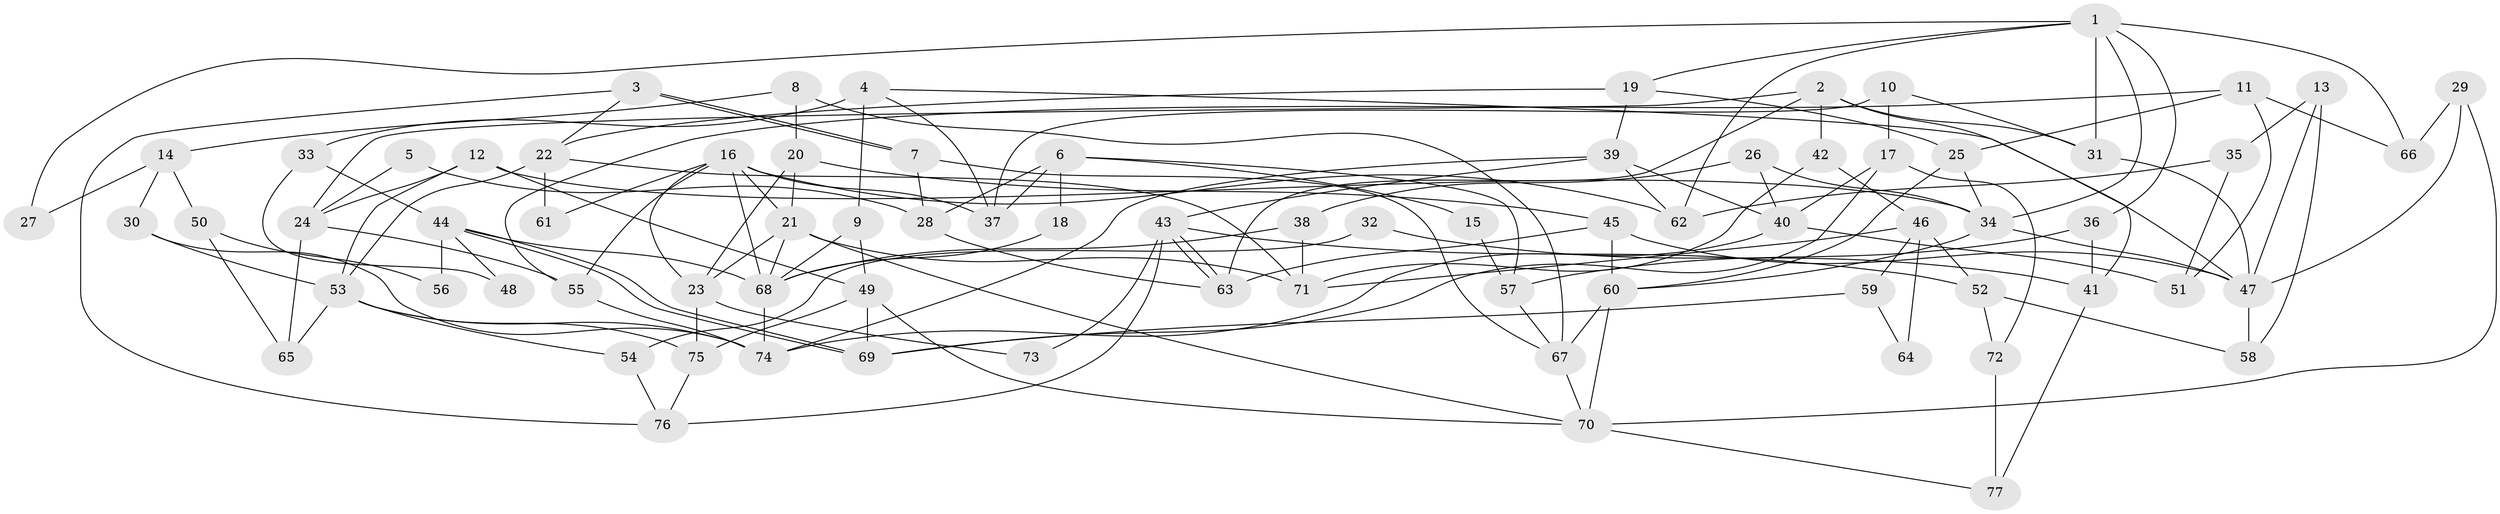 // Generated by graph-tools (version 1.1) at 2025/02/03/09/25 03:02:00]
// undirected, 77 vertices, 154 edges
graph export_dot {
graph [start="1"]
  node [color=gray90,style=filled];
  1;
  2;
  3;
  4;
  5;
  6;
  7;
  8;
  9;
  10;
  11;
  12;
  13;
  14;
  15;
  16;
  17;
  18;
  19;
  20;
  21;
  22;
  23;
  24;
  25;
  26;
  27;
  28;
  29;
  30;
  31;
  32;
  33;
  34;
  35;
  36;
  37;
  38;
  39;
  40;
  41;
  42;
  43;
  44;
  45;
  46;
  47;
  48;
  49;
  50;
  51;
  52;
  53;
  54;
  55;
  56;
  57;
  58;
  59;
  60;
  61;
  62;
  63;
  64;
  65;
  66;
  67;
  68;
  69;
  70;
  71;
  72;
  73;
  74;
  75;
  76;
  77;
  1 -- 34;
  1 -- 62;
  1 -- 19;
  1 -- 27;
  1 -- 31;
  1 -- 36;
  1 -- 66;
  2 -- 63;
  2 -- 24;
  2 -- 31;
  2 -- 41;
  2 -- 42;
  3 -- 22;
  3 -- 7;
  3 -- 7;
  3 -- 76;
  4 -- 9;
  4 -- 47;
  4 -- 33;
  4 -- 37;
  5 -- 24;
  5 -- 28;
  6 -- 28;
  6 -- 37;
  6 -- 15;
  6 -- 18;
  6 -- 57;
  7 -- 67;
  7 -- 28;
  8 -- 20;
  8 -- 67;
  8 -- 14;
  9 -- 68;
  9 -- 49;
  10 -- 37;
  10 -- 31;
  10 -- 17;
  11 -- 25;
  11 -- 51;
  11 -- 55;
  11 -- 66;
  12 -- 49;
  12 -- 53;
  12 -- 24;
  12 -- 34;
  13 -- 47;
  13 -- 58;
  13 -- 35;
  14 -- 30;
  14 -- 27;
  14 -- 50;
  15 -- 57;
  16 -- 21;
  16 -- 55;
  16 -- 23;
  16 -- 37;
  16 -- 61;
  16 -- 62;
  16 -- 68;
  17 -- 40;
  17 -- 69;
  17 -- 72;
  18 -- 68;
  19 -- 39;
  19 -- 22;
  19 -- 25;
  20 -- 45;
  20 -- 21;
  20 -- 23;
  21 -- 70;
  21 -- 23;
  21 -- 68;
  21 -- 71;
  22 -- 71;
  22 -- 53;
  22 -- 61;
  23 -- 73;
  23 -- 75;
  24 -- 55;
  24 -- 65;
  25 -- 60;
  25 -- 34;
  26 -- 34;
  26 -- 40;
  26 -- 38;
  28 -- 63;
  29 -- 47;
  29 -- 66;
  29 -- 70;
  30 -- 74;
  30 -- 53;
  31 -- 47;
  32 -- 41;
  32 -- 54;
  33 -- 44;
  33 -- 48;
  34 -- 47;
  34 -- 60;
  35 -- 62;
  35 -- 51;
  36 -- 41;
  36 -- 57;
  38 -- 68;
  38 -- 71;
  39 -- 43;
  39 -- 74;
  39 -- 40;
  39 -- 62;
  40 -- 74;
  40 -- 51;
  41 -- 77;
  42 -- 71;
  42 -- 46;
  43 -- 63;
  43 -- 63;
  43 -- 76;
  43 -- 52;
  43 -- 73;
  44 -- 69;
  44 -- 69;
  44 -- 68;
  44 -- 48;
  44 -- 56;
  45 -- 60;
  45 -- 47;
  45 -- 63;
  46 -- 71;
  46 -- 52;
  46 -- 59;
  46 -- 64;
  47 -- 58;
  49 -- 70;
  49 -- 69;
  49 -- 75;
  50 -- 65;
  50 -- 56;
  52 -- 58;
  52 -- 72;
  53 -- 75;
  53 -- 54;
  53 -- 65;
  53 -- 74;
  54 -- 76;
  55 -- 74;
  57 -- 67;
  59 -- 69;
  59 -- 64;
  60 -- 70;
  60 -- 67;
  67 -- 70;
  68 -- 74;
  70 -- 77;
  72 -- 77;
  75 -- 76;
}

